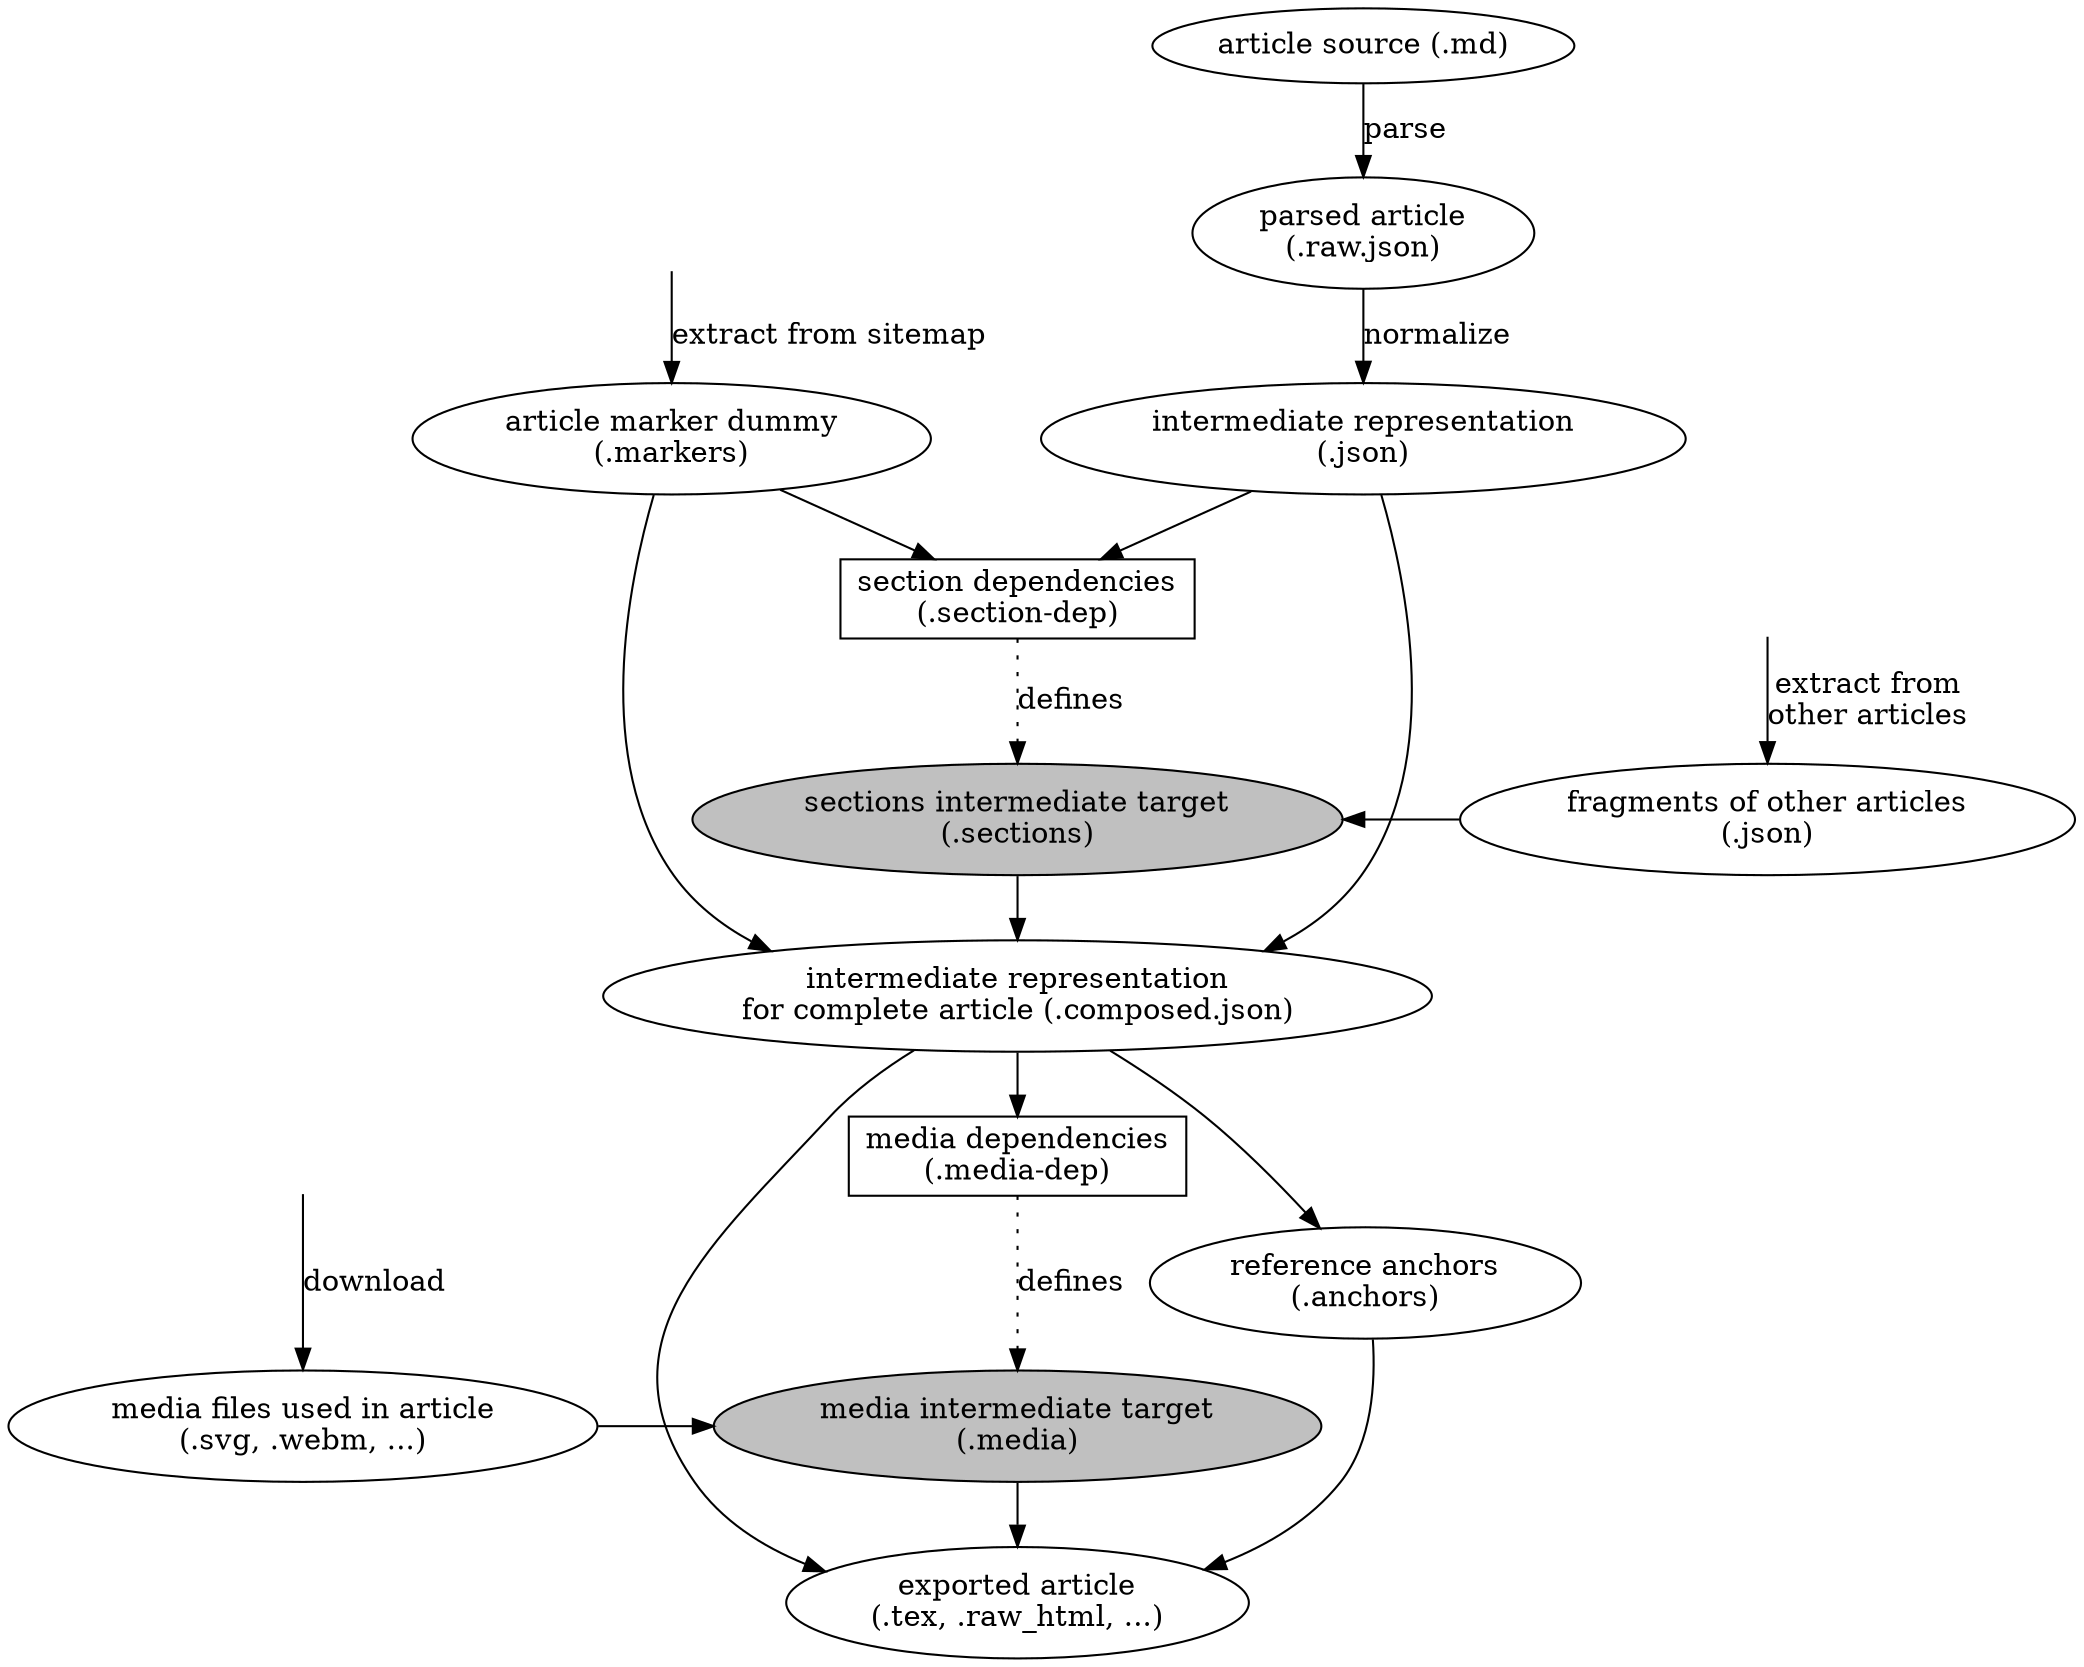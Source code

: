 digraph article_dependencies {
    // enable new ranking algorithm
    newrank=true;
    ranksep=.4;
 
    pre_media [style=invis];
    the_media [label="media files used in article\n(.svg, .webm, ...)"];

    pre_markers [style=invis];
    markers [label="article marker dummy\n(.markers)"]; 

    pre_sections [style=invis];
    sections [label="sections intermediate target\n(.sections)", fillcolor=grey, style=filled];
    section_dep [label="section dependencies\n(.section-dep)", shape=box];
    the_sections [label="fragments of other articles\n(.json)"];

    md [label="article source (.md)"];
    raw_json [label="parsed article\n(.raw.json)"];
    json [label="intermediate representation\n(.json)"];
    composed [label="intermediate representation\nfor complete article (.composed.json)"] 

    pre_markers -> markers [label="extract from sitemap"];

    section_dep -> sections [label="defines", style=dotted];
    json -> section_dep;
    markers -> section_dep;
    json -> composed;
    sections -> composed;
    markers -> composed;
    
    media [label="media intermediate target\n(.media)", fillcolor=grey, style=filled];
    media_dep [label="media dependencies\n(.media-dep)", shape=box];

    composed -> media_dep;
    media_dep -> media [label="defines", style=dotted];

    anchors [label="reference anchors\n(.anchors)"];
    result [label="exported article\n(.tex, .raw_html, ...)"];


    composed -> result;
    composed -> anchors;
    anchors -> result;
    media -> result;

    pre_media -> the_media [label="download"];
    pre_sections -> the_sections [label="extract from\nother articles"];
    {rank=same; the_media -> media};
    {rank=same; sections -> the_sections [dir=back]} ;

    md -> raw_json [label="parse"];
    raw_json -> json [label="normalize"];
    

    //json -> anchors;
    //markers -> anchors;
    //sections -> anchors;
}
